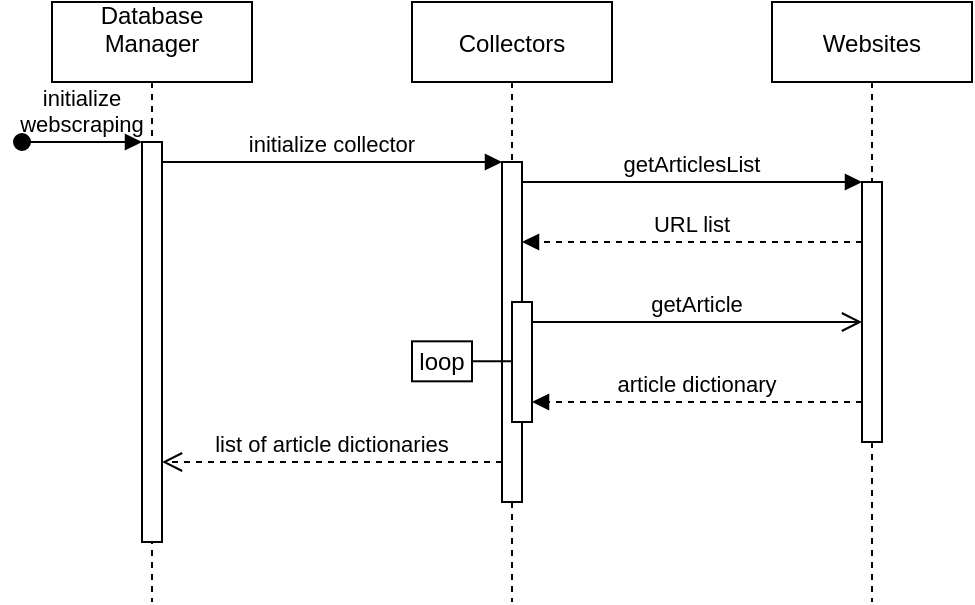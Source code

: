 <mxfile version="17.1.0" type="github">
  <diagram id="kgpKYQtTHZ0yAKxKKP6v" name="Page-1">
    <mxGraphModel dx="1372" dy="775" grid="1" gridSize="10" guides="1" tooltips="1" connect="1" arrows="1" fold="1" page="1" pageScale="1" pageWidth="850" pageHeight="1100" math="0" shadow="0">
      <root>
        <mxCell id="0" />
        <mxCell id="1" parent="0" />
        <mxCell id="3nuBFxr9cyL0pnOWT2aG-1" value="Database&#xa;Manager&#xa;" style="shape=umlLifeline;perimeter=lifelinePerimeter;container=1;collapsible=0;recursiveResize=0;rounded=0;shadow=0;strokeWidth=1;" parent="1" vertex="1">
          <mxGeometry x="120" y="80" width="100" height="300" as="geometry" />
        </mxCell>
        <mxCell id="3nuBFxr9cyL0pnOWT2aG-2" value="" style="points=[];perimeter=orthogonalPerimeter;rounded=0;shadow=0;strokeWidth=1;" parent="3nuBFxr9cyL0pnOWT2aG-1" vertex="1">
          <mxGeometry x="45" y="70" width="10" height="200" as="geometry" />
        </mxCell>
        <mxCell id="3nuBFxr9cyL0pnOWT2aG-3" value="initialize&#xa;webscraping" style="verticalAlign=bottom;startArrow=oval;endArrow=block;startSize=8;shadow=0;strokeWidth=1;labelBackgroundColor=none;" parent="3nuBFxr9cyL0pnOWT2aG-1" target="3nuBFxr9cyL0pnOWT2aG-2" edge="1">
          <mxGeometry relative="1" as="geometry">
            <mxPoint x="-15" y="70" as="sourcePoint" />
          </mxGeometry>
        </mxCell>
        <mxCell id="3nuBFxr9cyL0pnOWT2aG-5" value="Collectors" style="shape=umlLifeline;perimeter=lifelinePerimeter;container=1;collapsible=0;recursiveResize=0;rounded=0;shadow=0;strokeWidth=1;" parent="1" vertex="1">
          <mxGeometry x="300" y="80" width="100" height="300" as="geometry" />
        </mxCell>
        <mxCell id="3nuBFxr9cyL0pnOWT2aG-6" value="" style="points=[];perimeter=orthogonalPerimeter;rounded=0;shadow=0;strokeWidth=1;" parent="3nuBFxr9cyL0pnOWT2aG-5" vertex="1">
          <mxGeometry x="45" y="80" width="10" height="170" as="geometry" />
        </mxCell>
        <mxCell id="I4kTET7mGh0sbGKaUOuE-3" value="" style="points=[];perimeter=orthogonalPerimeter;rounded=0;shadow=0;strokeWidth=1;" vertex="1" parent="3nuBFxr9cyL0pnOWT2aG-5">
          <mxGeometry x="50" y="150" width="10" height="60" as="geometry" />
        </mxCell>
        <mxCell id="I4kTET7mGh0sbGKaUOuE-13" value="loop" style="rounded=0;whiteSpace=wrap;html=1;strokeWidth=1;fillColor=none;" vertex="1" parent="3nuBFxr9cyL0pnOWT2aG-5">
          <mxGeometry y="169.66" width="30" height="20" as="geometry" />
        </mxCell>
        <mxCell id="I4kTET7mGh0sbGKaUOuE-16" value="" style="endArrow=none;html=1;rounded=0;labelBackgroundColor=none;" edge="1" parent="3nuBFxr9cyL0pnOWT2aG-5" source="I4kTET7mGh0sbGKaUOuE-13" target="I4kTET7mGh0sbGKaUOuE-3">
          <mxGeometry width="50" height="50" relative="1" as="geometry">
            <mxPoint x="-30" y="310" as="sourcePoint" />
            <mxPoint x="20" y="260" as="targetPoint" />
          </mxGeometry>
        </mxCell>
        <mxCell id="I4kTET7mGh0sbGKaUOuE-17" style="edgeStyle=orthogonalEdgeStyle;rounded=0;orthogonalLoop=1;jettySize=auto;html=1;exitX=0.5;exitY=1;exitDx=0;exitDy=0;labelBackgroundColor=none;" edge="1" parent="3nuBFxr9cyL0pnOWT2aG-5" source="I4kTET7mGh0sbGKaUOuE-13" target="I4kTET7mGh0sbGKaUOuE-13">
          <mxGeometry relative="1" as="geometry" />
        </mxCell>
        <mxCell id="3nuBFxr9cyL0pnOWT2aG-7" value="list of article dictionaries" style="verticalAlign=bottom;endArrow=open;dashed=1;endSize=8;shadow=0;strokeWidth=1;" parent="1" source="3nuBFxr9cyL0pnOWT2aG-6" target="3nuBFxr9cyL0pnOWT2aG-2" edge="1">
          <mxGeometry relative="1" as="geometry">
            <mxPoint x="275" y="236" as="targetPoint" />
            <mxPoint x="350" y="320" as="sourcePoint" />
            <Array as="points">
              <mxPoint x="240" y="310" />
            </Array>
          </mxGeometry>
        </mxCell>
        <mxCell id="3nuBFxr9cyL0pnOWT2aG-8" value="initialize collector" style="verticalAlign=bottom;endArrow=block;entryX=0;entryY=0;shadow=0;strokeWidth=1;" parent="1" source="3nuBFxr9cyL0pnOWT2aG-2" target="3nuBFxr9cyL0pnOWT2aG-6" edge="1">
          <mxGeometry relative="1" as="geometry">
            <mxPoint x="275" y="160" as="sourcePoint" />
          </mxGeometry>
        </mxCell>
        <mxCell id="I4kTET7mGh0sbGKaUOuE-1" value="Websites" style="shape=umlLifeline;perimeter=lifelinePerimeter;container=1;collapsible=0;recursiveResize=0;rounded=0;shadow=0;strokeWidth=1;" vertex="1" parent="1">
          <mxGeometry x="480" y="80" width="100" height="300" as="geometry" />
        </mxCell>
        <mxCell id="I4kTET7mGh0sbGKaUOuE-2" value="" style="points=[];perimeter=orthogonalPerimeter;rounded=0;shadow=0;strokeWidth=1;" vertex="1" parent="I4kTET7mGh0sbGKaUOuE-1">
          <mxGeometry x="45" y="90" width="10" height="130" as="geometry" />
        </mxCell>
        <mxCell id="I4kTET7mGh0sbGKaUOuE-6" value="getArticlesList" style="verticalAlign=bottom;endArrow=block;shadow=0;strokeWidth=1;" edge="1" parent="1" source="3nuBFxr9cyL0pnOWT2aG-6" target="I4kTET7mGh0sbGKaUOuE-2">
          <mxGeometry relative="1" as="geometry">
            <mxPoint x="620" y="250.0" as="sourcePoint" />
            <mxPoint x="790.0" y="250.0" as="targetPoint" />
            <Array as="points">
              <mxPoint x="480" y="170" />
            </Array>
          </mxGeometry>
        </mxCell>
        <mxCell id="I4kTET7mGh0sbGKaUOuE-5" value="getArticle" style="verticalAlign=bottom;endArrow=open;endSize=8;shadow=0;strokeWidth=1;" edge="1" parent="1" source="I4kTET7mGh0sbGKaUOuE-3">
          <mxGeometry relative="1" as="geometry">
            <mxPoint x="525.0" y="240" as="targetPoint" />
            <Array as="points">
              <mxPoint x="410" y="240" />
            </Array>
          </mxGeometry>
        </mxCell>
        <mxCell id="I4kTET7mGh0sbGKaUOuE-8" value="article dictionary" style="verticalAlign=bottom;endArrow=block;shadow=0;strokeWidth=1;dashed=1;" edge="1" parent="1" target="I4kTET7mGh0sbGKaUOuE-3">
          <mxGeometry relative="1" as="geometry">
            <mxPoint x="525.0" y="280" as="sourcePoint" />
            <mxPoint x="370.0" y="220" as="targetPoint" />
            <Array as="points">
              <mxPoint x="480" y="280" />
            </Array>
          </mxGeometry>
        </mxCell>
        <mxCell id="I4kTET7mGh0sbGKaUOuE-4" value="URL list" style="verticalAlign=bottom;endArrow=block;shadow=0;strokeWidth=1;dashed=1;" edge="1" parent="1" target="3nuBFxr9cyL0pnOWT2aG-6" source="I4kTET7mGh0sbGKaUOuE-2">
          <mxGeometry relative="1" as="geometry">
            <mxPoint x="525.0" y="220" as="sourcePoint" />
            <Array as="points">
              <mxPoint x="440" y="200" />
            </Array>
          </mxGeometry>
        </mxCell>
      </root>
    </mxGraphModel>
  </diagram>
</mxfile>
